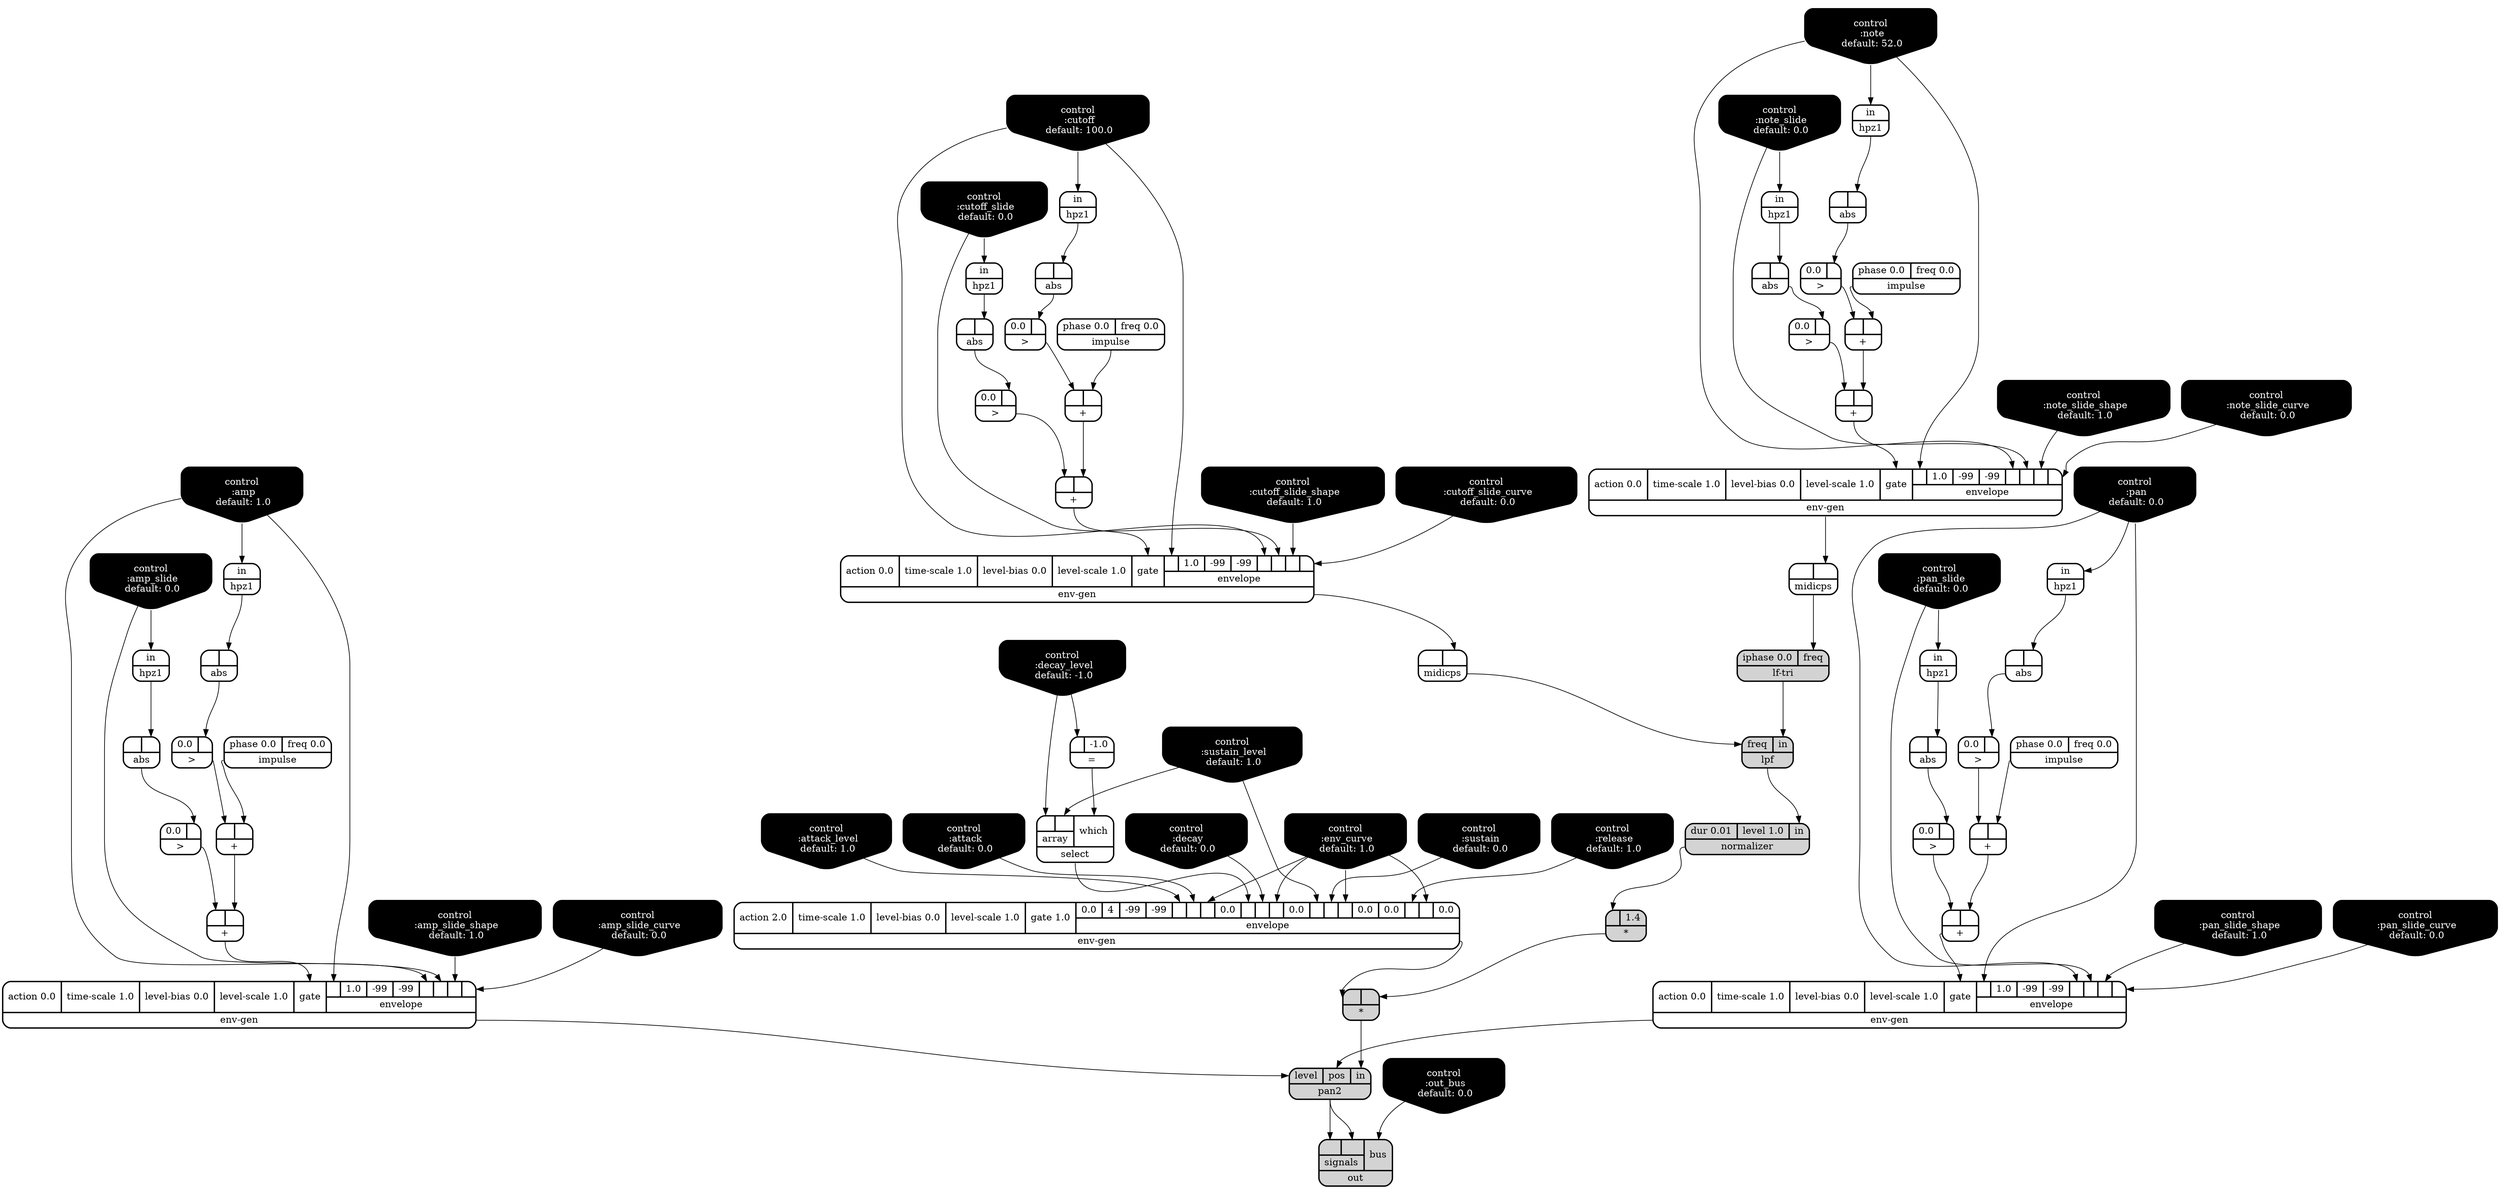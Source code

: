 digraph synthdef {
50 [label = "{{ <b> |<a> 1.4} |<__UG_NAME__>* }" style="filled, bold, rounded"  shape=record rankdir=LR];
54 [label = "{{ <b> |<a> } |<__UG_NAME__>* }" style="filled, bold, rounded"  shape=record rankdir=LR];
29 [label = "{{ <b> |<a> } |<__UG_NAME__>+ }" style="bold, rounded" shape=record rankdir=LR];
33 [label = "{{ <b> |<a> } |<__UG_NAME__>+ }" style="bold, rounded" shape=record rankdir=LR];
41 [label = "{{ <b> |<a> } |<__UG_NAME__>+ }" style="bold, rounded" shape=record rankdir=LR];
45 [label = "{{ <b> |<a> } |<__UG_NAME__>+ }" style="bold, rounded" shape=record rankdir=LR];
59 [label = "{{ <b> |<a> } |<__UG_NAME__>+ }" style="bold, rounded" shape=record rankdir=LR];
63 [label = "{{ <b> |<a> } |<__UG_NAME__>+ }" style="bold, rounded" shape=record rankdir=LR];
69 [label = "{{ <b> |<a> } |<__UG_NAME__>+ }" style="bold, rounded" shape=record rankdir=LR];
73 [label = "{{ <b> |<a> } |<__UG_NAME__>+ }" style="bold, rounded" shape=record rankdir=LR];
51 [label = "{{ <b> |<a> -1.0} |<__UG_NAME__>= }" style="bold, rounded" shape=record rankdir=LR];
28 [label = "{{ <b> 0.0|<a> } |<__UG_NAME__>\> }" style="bold, rounded" shape=record rankdir=LR];
32 [label = "{{ <b> 0.0|<a> } |<__UG_NAME__>\> }" style="bold, rounded" shape=record rankdir=LR];
40 [label = "{{ <b> 0.0|<a> } |<__UG_NAME__>\> }" style="bold, rounded" shape=record rankdir=LR];
44 [label = "{{ <b> 0.0|<a> } |<__UG_NAME__>\> }" style="bold, rounded" shape=record rankdir=LR];
58 [label = "{{ <b> 0.0|<a> } |<__UG_NAME__>\> }" style="bold, rounded" shape=record rankdir=LR];
62 [label = "{{ <b> 0.0|<a> } |<__UG_NAME__>\> }" style="bold, rounded" shape=record rankdir=LR];
68 [label = "{{ <b> 0.0|<a> } |<__UG_NAME__>\> }" style="bold, rounded" shape=record rankdir=LR];
72 [label = "{{ <b> 0.0|<a> } |<__UG_NAME__>\> }" style="bold, rounded" shape=record rankdir=LR];
27 [label = "{{ <b> |<a> } |<__UG_NAME__>abs }" style="bold, rounded" shape=record rankdir=LR];
31 [label = "{{ <b> |<a> } |<__UG_NAME__>abs }" style="bold, rounded" shape=record rankdir=LR];
39 [label = "{{ <b> |<a> } |<__UG_NAME__>abs }" style="bold, rounded" shape=record rankdir=LR];
43 [label = "{{ <b> |<a> } |<__UG_NAME__>abs }" style="bold, rounded" shape=record rankdir=LR];
57 [label = "{{ <b> |<a> } |<__UG_NAME__>abs }" style="bold, rounded" shape=record rankdir=LR];
61 [label = "{{ <b> |<a> } |<__UG_NAME__>abs }" style="bold, rounded" shape=record rankdir=LR];
67 [label = "{{ <b> |<a> } |<__UG_NAME__>abs }" style="bold, rounded" shape=record rankdir=LR];
71 [label = "{{ <b> |<a> } |<__UG_NAME__>abs }" style="bold, rounded" shape=record rankdir=LR];
0 [label = "control
 :note
 default: 52.0" shape=invhouse style="rounded, filled, bold" fillcolor=black fontcolor=white ]; 
1 [label = "control
 :note_slide
 default: 0.0" shape=invhouse style="rounded, filled, bold" fillcolor=black fontcolor=white ]; 
2 [label = "control
 :note_slide_shape
 default: 1.0" shape=invhouse style="rounded, filled, bold" fillcolor=black fontcolor=white ]; 
3 [label = "control
 :note_slide_curve
 default: 0.0" shape=invhouse style="rounded, filled, bold" fillcolor=black fontcolor=white ]; 
4 [label = "control
 :amp
 default: 1.0" shape=invhouse style="rounded, filled, bold" fillcolor=black fontcolor=white ]; 
5 [label = "control
 :amp_slide
 default: 0.0" shape=invhouse style="rounded, filled, bold" fillcolor=black fontcolor=white ]; 
6 [label = "control
 :amp_slide_shape
 default: 1.0" shape=invhouse style="rounded, filled, bold" fillcolor=black fontcolor=white ]; 
7 [label = "control
 :amp_slide_curve
 default: 0.0" shape=invhouse style="rounded, filled, bold" fillcolor=black fontcolor=white ]; 
8 [label = "control
 :pan
 default: 0.0" shape=invhouse style="rounded, filled, bold" fillcolor=black fontcolor=white ]; 
9 [label = "control
 :pan_slide
 default: 0.0" shape=invhouse style="rounded, filled, bold" fillcolor=black fontcolor=white ]; 
10 [label = "control
 :pan_slide_shape
 default: 1.0" shape=invhouse style="rounded, filled, bold" fillcolor=black fontcolor=white ]; 
11 [label = "control
 :pan_slide_curve
 default: 0.0" shape=invhouse style="rounded, filled, bold" fillcolor=black fontcolor=white ]; 
12 [label = "control
 :attack
 default: 0.0" shape=invhouse style="rounded, filled, bold" fillcolor=black fontcolor=white ]; 
13 [label = "control
 :decay
 default: 0.0" shape=invhouse style="rounded, filled, bold" fillcolor=black fontcolor=white ]; 
14 [label = "control
 :sustain
 default: 0.0" shape=invhouse style="rounded, filled, bold" fillcolor=black fontcolor=white ]; 
15 [label = "control
 :release
 default: 1.0" shape=invhouse style="rounded, filled, bold" fillcolor=black fontcolor=white ]; 
16 [label = "control
 :attack_level
 default: 1.0" shape=invhouse style="rounded, filled, bold" fillcolor=black fontcolor=white ]; 
17 [label = "control
 :decay_level
 default: -1.0" shape=invhouse style="rounded, filled, bold" fillcolor=black fontcolor=white ]; 
18 [label = "control
 :sustain_level
 default: 1.0" shape=invhouse style="rounded, filled, bold" fillcolor=black fontcolor=white ]; 
19 [label = "control
 :env_curve
 default: 1.0" shape=invhouse style="rounded, filled, bold" fillcolor=black fontcolor=white ]; 
20 [label = "control
 :cutoff
 default: 100.0" shape=invhouse style="rounded, filled, bold" fillcolor=black fontcolor=white ]; 
21 [label = "control
 :cutoff_slide
 default: 0.0" shape=invhouse style="rounded, filled, bold" fillcolor=black fontcolor=white ]; 
22 [label = "control
 :cutoff_slide_shape
 default: 1.0" shape=invhouse style="rounded, filled, bold" fillcolor=black fontcolor=white ]; 
23 [label = "control
 :cutoff_slide_curve
 default: 0.0" shape=invhouse style="rounded, filled, bold" fillcolor=black fontcolor=white ]; 
24 [label = "control
 :out_bus
 default: 0.0" shape=invhouse style="rounded, filled, bold" fillcolor=black fontcolor=white ]; 
34 [label = "{{ <action> action 0.0|<time____scale> time-scale 1.0|<level____bias> level-bias 0.0|<level____scale> level-scale 1.0|<gate> gate|{{<envelope___control___0>|1.0|-99|-99|<envelope___control___4>|<envelope___control___5>|<envelope___control___6>|<envelope___control___7>}|envelope}} |<__UG_NAME__>env-gen }" style="bold, rounded" shape=record rankdir=LR];
46 [label = "{{ <action> action 0.0|<time____scale> time-scale 1.0|<level____bias> level-bias 0.0|<level____scale> level-scale 1.0|<gate> gate|{{<envelope___control___0>|1.0|-99|-99|<envelope___control___4>|<envelope___control___5>|<envelope___control___6>|<envelope___control___7>}|envelope}} |<__UG_NAME__>env-gen }" style="bold, rounded" shape=record rankdir=LR];
53 [label = "{{ <action> action 2.0|<time____scale> time-scale 1.0|<level____bias> level-bias 0.0|<level____scale> level-scale 1.0|<gate> gate 1.0|{{0.0|4|-99|-99|<envelope___control___4>|<envelope___control___5>|<envelope___control___6>|0.0|<envelope___select___8>|<envelope___control___9>|<envelope___control___10>|0.0|<envelope___control___12>|<envelope___control___13>|<envelope___control___14>|0.0|0.0|<envelope___control___17>|<envelope___control___18>|0.0}|envelope}} |<__UG_NAME__>env-gen }" style="bold, rounded" shape=record rankdir=LR];
64 [label = "{{ <action> action 0.0|<time____scale> time-scale 1.0|<level____bias> level-bias 0.0|<level____scale> level-scale 1.0|<gate> gate|{{<envelope___control___0>|1.0|-99|-99|<envelope___control___4>|<envelope___control___5>|<envelope___control___6>|<envelope___control___7>}|envelope}} |<__UG_NAME__>env-gen }" style="bold, rounded" shape=record rankdir=LR];
74 [label = "{{ <action> action 0.0|<time____scale> time-scale 1.0|<level____bias> level-bias 0.0|<level____scale> level-scale 1.0|<gate> gate|{{<envelope___control___0>|1.0|-99|-99|<envelope___control___4>|<envelope___control___5>|<envelope___control___6>|<envelope___control___7>}|envelope}} |<__UG_NAME__>env-gen }" style="bold, rounded" shape=record rankdir=LR];
26 [label = "{{ <in> in} |<__UG_NAME__>hpz1 }" style="bold, rounded" shape=record rankdir=LR];
30 [label = "{{ <in> in} |<__UG_NAME__>hpz1 }" style="bold, rounded" shape=record rankdir=LR];
38 [label = "{{ <in> in} |<__UG_NAME__>hpz1 }" style="bold, rounded" shape=record rankdir=LR];
42 [label = "{{ <in> in} |<__UG_NAME__>hpz1 }" style="bold, rounded" shape=record rankdir=LR];
56 [label = "{{ <in> in} |<__UG_NAME__>hpz1 }" style="bold, rounded" shape=record rankdir=LR];
60 [label = "{{ <in> in} |<__UG_NAME__>hpz1 }" style="bold, rounded" shape=record rankdir=LR];
66 [label = "{{ <in> in} |<__UG_NAME__>hpz1 }" style="bold, rounded" shape=record rankdir=LR];
70 [label = "{{ <in> in} |<__UG_NAME__>hpz1 }" style="bold, rounded" shape=record rankdir=LR];
25 [label = "{{ <phase> phase 0.0|<freq> freq 0.0} |<__UG_NAME__>impulse }" style="bold, rounded" shape=record rankdir=LR];
37 [label = "{{ <phase> phase 0.0|<freq> freq 0.0} |<__UG_NAME__>impulse }" style="bold, rounded" shape=record rankdir=LR];
55 [label = "{{ <phase> phase 0.0|<freq> freq 0.0} |<__UG_NAME__>impulse }" style="bold, rounded" shape=record rankdir=LR];
65 [label = "{{ <phase> phase 0.0|<freq> freq 0.0} |<__UG_NAME__>impulse }" style="bold, rounded" shape=record rankdir=LR];
36 [label = "{{ <iphase> iphase 0.0|<freq> freq} |<__UG_NAME__>lf-tri }" style="filled, bold, rounded"  shape=record rankdir=LR];
48 [label = "{{ <freq> freq|<in> in} |<__UG_NAME__>lpf }" style="filled, bold, rounded"  shape=record rankdir=LR];
35 [label = "{{ <b> |<a> } |<__UG_NAME__>midicps }" style="bold, rounded" shape=record rankdir=LR];
47 [label = "{{ <b> |<a> } |<__UG_NAME__>midicps }" style="bold, rounded" shape=record rankdir=LR];
49 [label = "{{ <dur> dur 0.01|<level> level 1.0|<in> in} |<__UG_NAME__>normalizer }" style="filled, bold, rounded"  shape=record rankdir=LR];
76 [label = "{{ {{<signals___pan2___0>|<signals___pan2___1>}|signals}|<bus> bus} |<__UG_NAME__>out }" style="filled, bold, rounded"  shape=record rankdir=LR];
75 [label = "{{ <level> level|<pos> pos|<in> in} |<__UG_NAME__>pan2 }" style="filled, bold, rounded"  shape=record rankdir=LR];
52 [label = "{{ {{<array___control___0>|<array___control___1>}|array}|<which> which} |<__UG_NAME__>select }" style="bold, rounded" shape=record rankdir=LR];

49:__UG_NAME__ -> 50:b ;
50:__UG_NAME__ -> 54:a ;
53:__UG_NAME__ -> 54:b ;
25:__UG_NAME__ -> 29:a ;
28:__UG_NAME__ -> 29:b ;
29:__UG_NAME__ -> 33:a ;
32:__UG_NAME__ -> 33:b ;
37:__UG_NAME__ -> 41:a ;
40:__UG_NAME__ -> 41:b ;
41:__UG_NAME__ -> 45:a ;
44:__UG_NAME__ -> 45:b ;
55:__UG_NAME__ -> 59:a ;
58:__UG_NAME__ -> 59:b ;
59:__UG_NAME__ -> 63:a ;
62:__UG_NAME__ -> 63:b ;
65:__UG_NAME__ -> 69:a ;
68:__UG_NAME__ -> 69:b ;
69:__UG_NAME__ -> 73:a ;
72:__UG_NAME__ -> 73:b ;
17:__UG_NAME__ -> 51:b ;
27:__UG_NAME__ -> 28:a ;
31:__UG_NAME__ -> 32:a ;
39:__UG_NAME__ -> 40:a ;
43:__UG_NAME__ -> 44:a ;
57:__UG_NAME__ -> 58:a ;
61:__UG_NAME__ -> 62:a ;
67:__UG_NAME__ -> 68:a ;
71:__UG_NAME__ -> 72:a ;
26:__UG_NAME__ -> 27:a ;
30:__UG_NAME__ -> 31:a ;
38:__UG_NAME__ -> 39:a ;
42:__UG_NAME__ -> 43:a ;
56:__UG_NAME__ -> 57:a ;
60:__UG_NAME__ -> 61:a ;
66:__UG_NAME__ -> 67:a ;
70:__UG_NAME__ -> 71:a ;
0:__UG_NAME__ -> 34:envelope___control___0 ;
0:__UG_NAME__ -> 34:envelope___control___4 ;
1:__UG_NAME__ -> 34:envelope___control___5 ;
2:__UG_NAME__ -> 34:envelope___control___6 ;
3:__UG_NAME__ -> 34:envelope___control___7 ;
33:__UG_NAME__ -> 34:gate ;
20:__UG_NAME__ -> 46:envelope___control___0 ;
20:__UG_NAME__ -> 46:envelope___control___4 ;
21:__UG_NAME__ -> 46:envelope___control___5 ;
22:__UG_NAME__ -> 46:envelope___control___6 ;
23:__UG_NAME__ -> 46:envelope___control___7 ;
45:__UG_NAME__ -> 46:gate ;
16:__UG_NAME__ -> 53:envelope___control___4 ;
12:__UG_NAME__ -> 53:envelope___control___5 ;
19:__UG_NAME__ -> 53:envelope___control___6 ;
52:__UG_NAME__ -> 53:envelope___select___8 ;
13:__UG_NAME__ -> 53:envelope___control___9 ;
19:__UG_NAME__ -> 53:envelope___control___10 ;
18:__UG_NAME__ -> 53:envelope___control___12 ;
14:__UG_NAME__ -> 53:envelope___control___13 ;
19:__UG_NAME__ -> 53:envelope___control___14 ;
15:__UG_NAME__ -> 53:envelope___control___17 ;
19:__UG_NAME__ -> 53:envelope___control___18 ;
8:__UG_NAME__ -> 64:envelope___control___0 ;
8:__UG_NAME__ -> 64:envelope___control___4 ;
9:__UG_NAME__ -> 64:envelope___control___5 ;
10:__UG_NAME__ -> 64:envelope___control___6 ;
11:__UG_NAME__ -> 64:envelope___control___7 ;
63:__UG_NAME__ -> 64:gate ;
4:__UG_NAME__ -> 74:envelope___control___0 ;
4:__UG_NAME__ -> 74:envelope___control___4 ;
5:__UG_NAME__ -> 74:envelope___control___5 ;
6:__UG_NAME__ -> 74:envelope___control___6 ;
7:__UG_NAME__ -> 74:envelope___control___7 ;
73:__UG_NAME__ -> 74:gate ;
0:__UG_NAME__ -> 26:in ;
1:__UG_NAME__ -> 30:in ;
20:__UG_NAME__ -> 38:in ;
21:__UG_NAME__ -> 42:in ;
8:__UG_NAME__ -> 56:in ;
9:__UG_NAME__ -> 60:in ;
4:__UG_NAME__ -> 66:in ;
5:__UG_NAME__ -> 70:in ;
35:__UG_NAME__ -> 36:freq ;
36:__UG_NAME__ -> 48:in ;
47:__UG_NAME__ -> 48:freq ;
34:__UG_NAME__ -> 35:a ;
46:__UG_NAME__ -> 47:a ;
48:__UG_NAME__ -> 49:in ;
24:__UG_NAME__ -> 76:bus ;
75:__UG_NAME__ -> 76:signals___pan2___0 ;
75:__UG_NAME__ -> 76:signals___pan2___1 ;
54:__UG_NAME__ -> 75:in ;
64:__UG_NAME__ -> 75:pos ;
74:__UG_NAME__ -> 75:level ;
51:__UG_NAME__ -> 52:which ;
17:__UG_NAME__ -> 52:array___control___0 ;
18:__UG_NAME__ -> 52:array___control___1 ;

}